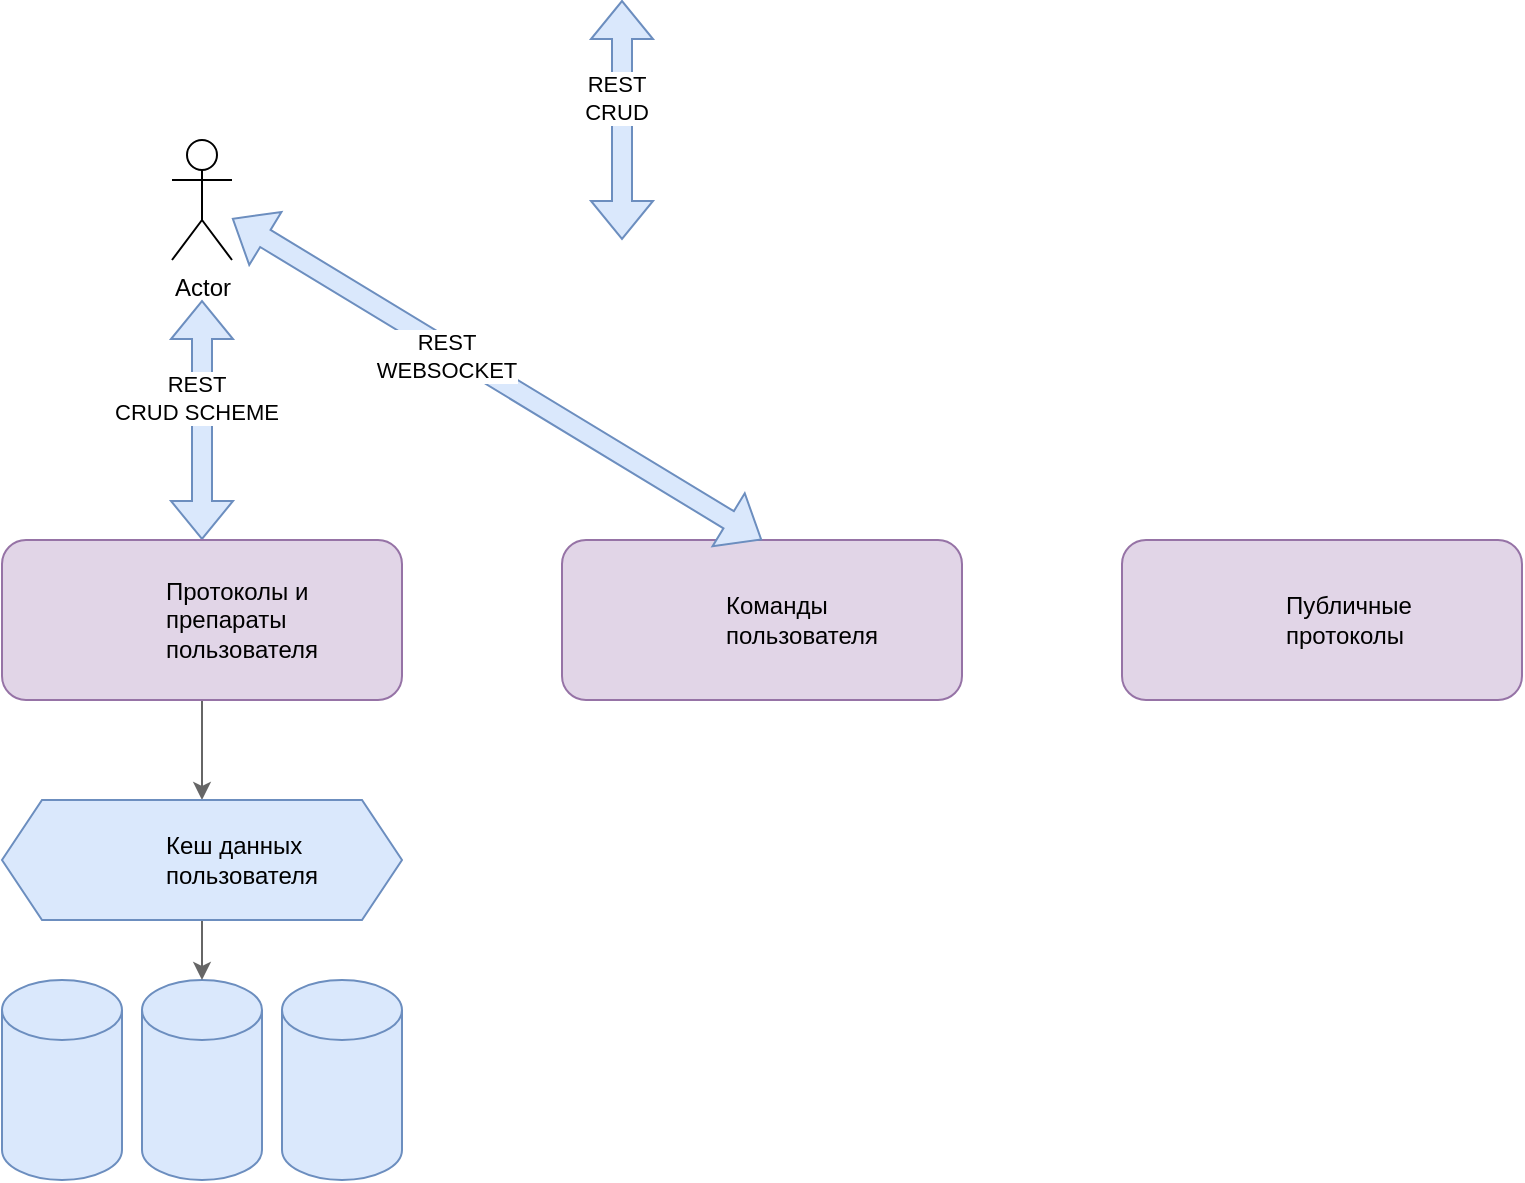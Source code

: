 <mxfile version="21.6.6" type="github">
  <diagram name="Page-1" id="q-ARzgoAae-MjoLzb_5H">
    <mxGraphModel dx="909" dy="1728" grid="1" gridSize="10" guides="1" tooltips="1" connect="1" arrows="1" fold="1" page="1" pageScale="1" pageWidth="827" pageHeight="1169" math="0" shadow="0">
      <root>
        <mxCell id="0" />
        <mxCell id="1" parent="0" />
        <mxCell id="5VuOCVOYMruQExuFPeUD-23" style="edgeStyle=orthogonalEdgeStyle;rounded=0;orthogonalLoop=1;jettySize=auto;html=1;exitX=0.5;exitY=1;exitDx=0;exitDy=0;entryX=0.5;entryY=0;entryDx=0;entryDy=0;fillColor=#f5f5f5;strokeColor=#666666;" edge="1" parent="1" source="5VuOCVOYMruQExuFPeUD-1" target="5VuOCVOYMruQExuFPeUD-16">
          <mxGeometry relative="1" as="geometry" />
        </mxCell>
        <mxCell id="5VuOCVOYMruQExuFPeUD-5" value="" style="group" vertex="1" connectable="0" parent="1">
          <mxGeometry x="200" y="420" width="60" height="100" as="geometry" />
        </mxCell>
        <mxCell id="5VuOCVOYMruQExuFPeUD-3" value="" style="shape=cylinder3;whiteSpace=wrap;html=1;boundedLbl=1;backgroundOutline=1;size=15;fillColor=#dae8fc;strokeColor=#6c8ebf;" vertex="1" parent="5VuOCVOYMruQExuFPeUD-5">
          <mxGeometry width="60" height="100" as="geometry" />
        </mxCell>
        <mxCell id="5VuOCVOYMruQExuFPeUD-4" value="" style="shape=image;verticalLabelPosition=bottom;labelBackgroundColor=default;verticalAlign=top;aspect=fixed;imageAspect=0;image=https://cdn-icons-png.flaticon.com/512/5968/5968342.png;" vertex="1" parent="5VuOCVOYMruQExuFPeUD-5">
          <mxGeometry x="7.5" y="37.5" width="45" height="45" as="geometry" />
        </mxCell>
        <mxCell id="5VuOCVOYMruQExuFPeUD-6" value="" style="group" vertex="1" connectable="0" parent="1">
          <mxGeometry x="270" y="420" width="60" height="100" as="geometry" />
        </mxCell>
        <mxCell id="5VuOCVOYMruQExuFPeUD-7" value="" style="shape=cylinder3;whiteSpace=wrap;html=1;boundedLbl=1;backgroundOutline=1;size=15;fillColor=#dae8fc;strokeColor=#6c8ebf;" vertex="1" parent="5VuOCVOYMruQExuFPeUD-6">
          <mxGeometry width="60" height="100" as="geometry" />
        </mxCell>
        <mxCell id="5VuOCVOYMruQExuFPeUD-8" value="" style="shape=image;verticalLabelPosition=bottom;labelBackgroundColor=default;verticalAlign=top;aspect=fixed;imageAspect=0;image=https://cdn-icons-png.flaticon.com/512/5968/5968342.png;" vertex="1" parent="5VuOCVOYMruQExuFPeUD-6">
          <mxGeometry x="7.5" y="37.5" width="45" height="45" as="geometry" />
        </mxCell>
        <mxCell id="5VuOCVOYMruQExuFPeUD-9" value="" style="group" vertex="1" connectable="0" parent="1">
          <mxGeometry x="340" y="420" width="60" height="100" as="geometry" />
        </mxCell>
        <mxCell id="5VuOCVOYMruQExuFPeUD-10" value="" style="shape=cylinder3;whiteSpace=wrap;html=1;boundedLbl=1;backgroundOutline=1;size=15;fillColor=#dae8fc;strokeColor=#6c8ebf;" vertex="1" parent="5VuOCVOYMruQExuFPeUD-9">
          <mxGeometry width="60" height="100" as="geometry" />
        </mxCell>
        <mxCell id="5VuOCVOYMruQExuFPeUD-11" value="" style="shape=image;verticalLabelPosition=bottom;labelBackgroundColor=default;verticalAlign=top;aspect=fixed;imageAspect=0;image=https://cdn-icons-png.flaticon.com/512/5968/5968342.png;" vertex="1" parent="5VuOCVOYMruQExuFPeUD-9">
          <mxGeometry x="7.5" y="37.5" width="45" height="45" as="geometry" />
        </mxCell>
        <mxCell id="5VuOCVOYMruQExuFPeUD-13" value="Actor" style="shape=umlActor;verticalLabelPosition=bottom;verticalAlign=top;html=1;outlineConnect=0;" vertex="1" parent="1">
          <mxGeometry x="285" width="30" height="60" as="geometry" />
        </mxCell>
        <mxCell id="5VuOCVOYMruQExuFPeUD-14" value="" style="shape=flexArrow;endArrow=classic;startArrow=classic;html=1;rounded=0;fillColor=#dae8fc;strokeColor=#6c8ebf;" edge="1" parent="1" source="5VuOCVOYMruQExuFPeUD-1">
          <mxGeometry width="100" height="100" relative="1" as="geometry">
            <mxPoint x="210" y="190" as="sourcePoint" />
            <mxPoint x="300" y="80" as="targetPoint" />
          </mxGeometry>
        </mxCell>
        <mxCell id="5VuOCVOYMruQExuFPeUD-15" value="REST&lt;br&gt;CRUD SCHEME" style="edgeLabel;html=1;align=center;verticalAlign=middle;resizable=0;points=[];" vertex="1" connectable="0" parent="5VuOCVOYMruQExuFPeUD-14">
          <mxGeometry x="0.183" y="3" relative="1" as="geometry">
            <mxPoint as="offset" />
          </mxGeometry>
        </mxCell>
        <mxCell id="5VuOCVOYMruQExuFPeUD-24" style="edgeStyle=orthogonalEdgeStyle;rounded=0;orthogonalLoop=1;jettySize=auto;html=1;exitX=0.5;exitY=1;exitDx=0;exitDy=0;entryX=0.5;entryY=0;entryDx=0;entryDy=0;entryPerimeter=0;fillColor=#f5f5f5;strokeColor=#666666;" edge="1" parent="1" source="5VuOCVOYMruQExuFPeUD-16" target="5VuOCVOYMruQExuFPeUD-7">
          <mxGeometry relative="1" as="geometry" />
        </mxCell>
        <mxCell id="5VuOCVOYMruQExuFPeUD-16" value="Кеш данных пользователя" style="shape=hexagon;perimeter=hexagonPerimeter2;whiteSpace=wrap;html=1;fixedSize=1;fillColor=#dae8fc;strokeColor=#6c8ebf;spacingLeft=80;align=left;" vertex="1" parent="1">
          <mxGeometry x="200" y="330" width="200" height="60" as="geometry" />
        </mxCell>
        <mxCell id="5VuOCVOYMruQExuFPeUD-22" value="" style="shape=image;verticalLabelPosition=bottom;labelBackgroundColor=default;verticalAlign=top;aspect=fixed;imageAspect=0;image=https://upload.wikimedia.org/wikipedia/ru/2/27/Logo-Tarantool-2023.png;" vertex="1" parent="1">
          <mxGeometry x="224" y="337" width="46" height="46" as="geometry" />
        </mxCell>
        <mxCell id="5VuOCVOYMruQExuFPeUD-25" value="Команды пользователя" style="rounded=1;whiteSpace=wrap;html=1;fillColor=#e1d5e7;strokeColor=#9673a6;align=left;spacingLeft=80;" vertex="1" parent="1">
          <mxGeometry x="480" y="200" width="200" height="80" as="geometry" />
        </mxCell>
        <mxCell id="5VuOCVOYMruQExuFPeUD-26" value="" style="shape=image;verticalLabelPosition=bottom;labelBackgroundColor=default;verticalAlign=top;aspect=fixed;imageAspect=0;image=https://upload.wikimedia.org/wikipedia/commons/thumb/e/ee/.NET_Core_Logo.svg/2048px-.NET_Core_Logo.svg.png;" vertex="1" parent="1">
          <mxGeometry x="490" y="210" width="60" height="60" as="geometry" />
        </mxCell>
        <mxCell id="5VuOCVOYMruQExuFPeUD-27" value="" style="shape=flexArrow;endArrow=classic;startArrow=classic;html=1;rounded=0;fillColor=#dae8fc;strokeColor=#6c8ebf;exitX=0.5;exitY=0;exitDx=0;exitDy=0;" edge="1" parent="1" source="5VuOCVOYMruQExuFPeUD-25" target="5VuOCVOYMruQExuFPeUD-13">
          <mxGeometry width="100" height="100" relative="1" as="geometry">
            <mxPoint x="310" y="210" as="sourcePoint" />
            <mxPoint x="310" y="90" as="targetPoint" />
          </mxGeometry>
        </mxCell>
        <mxCell id="5VuOCVOYMruQExuFPeUD-28" value="REST&lt;br&gt;WEBSOCKET" style="edgeLabel;html=1;align=center;verticalAlign=middle;resizable=0;points=[];" vertex="1" connectable="0" parent="5VuOCVOYMruQExuFPeUD-27">
          <mxGeometry x="0.183" y="3" relative="1" as="geometry">
            <mxPoint as="offset" />
          </mxGeometry>
        </mxCell>
        <mxCell id="5VuOCVOYMruQExuFPeUD-29" value="" style="shape=flexArrow;endArrow=classic;startArrow=classic;html=1;rounded=0;fillColor=#dae8fc;strokeColor=#6c8ebf;" edge="1" parent="1">
          <mxGeometry width="100" height="100" relative="1" as="geometry">
            <mxPoint x="510" y="50" as="sourcePoint" />
            <mxPoint x="510" y="-70" as="targetPoint" />
          </mxGeometry>
        </mxCell>
        <mxCell id="5VuOCVOYMruQExuFPeUD-30" value="REST&lt;br&gt;CRUD" style="edgeLabel;html=1;align=center;verticalAlign=middle;resizable=0;points=[];" vertex="1" connectable="0" parent="5VuOCVOYMruQExuFPeUD-29">
          <mxGeometry x="0.183" y="3" relative="1" as="geometry">
            <mxPoint as="offset" />
          </mxGeometry>
        </mxCell>
        <mxCell id="5VuOCVOYMruQExuFPeUD-32" value="" style="shape=image;verticalLabelPosition=bottom;labelBackgroundColor=default;verticalAlign=top;aspect=fixed;imageAspect=0;image=https://static-00.iconduck.com/assets.00/rabbitmq-icon-484x512-s9lfaapn.png;" vertex="1" parent="1">
          <mxGeometry x="490" y="320" width="52" height="55.01" as="geometry" />
        </mxCell>
        <mxCell id="5VuOCVOYMruQExuFPeUD-34" value="" style="shape=image;verticalLabelPosition=bottom;labelBackgroundColor=default;verticalAlign=top;aspect=fixed;imageAspect=0;image=https://global.discourse-cdn.com/business7/uploads/fly1/original/2X/1/1d16c61898f312d41bea3b86d7fed6db0686a118.png;" vertex="1" parent="1">
          <mxGeometry x="480" y="400" width="102" height="99.88" as="geometry" />
        </mxCell>
        <mxCell id="5VuOCVOYMruQExuFPeUD-35" value="" style="group" vertex="1" connectable="0" parent="1">
          <mxGeometry x="200" y="200" width="200" height="80" as="geometry" />
        </mxCell>
        <mxCell id="5VuOCVOYMruQExuFPeUD-1" value="Протоколы и препараты пользователя" style="rounded=1;whiteSpace=wrap;html=1;fillColor=#e1d5e7;strokeColor=#9673a6;align=left;spacingLeft=80;" vertex="1" parent="5VuOCVOYMruQExuFPeUD-35">
          <mxGeometry width="200" height="80" as="geometry" />
        </mxCell>
        <mxCell id="5VuOCVOYMruQExuFPeUD-2" value="" style="shape=image;verticalLabelPosition=bottom;labelBackgroundColor=default;verticalAlign=top;aspect=fixed;imageAspect=0;image=https://upload.wikimedia.org/wikipedia/commons/thumb/e/ee/.NET_Core_Logo.svg/2048px-.NET_Core_Logo.svg.png;" vertex="1" parent="5VuOCVOYMruQExuFPeUD-35">
          <mxGeometry x="10" y="10" width="60" height="60" as="geometry" />
        </mxCell>
        <mxCell id="5VuOCVOYMruQExuFPeUD-36" value="" style="group" vertex="1" connectable="0" parent="1">
          <mxGeometry x="760" y="200" width="200" height="80" as="geometry" />
        </mxCell>
        <mxCell id="5VuOCVOYMruQExuFPeUD-37" value="Публичные протоколы" style="rounded=1;whiteSpace=wrap;html=1;fillColor=#e1d5e7;strokeColor=#9673a6;align=left;spacingLeft=80;" vertex="1" parent="5VuOCVOYMruQExuFPeUD-36">
          <mxGeometry width="200" height="80" as="geometry" />
        </mxCell>
        <mxCell id="5VuOCVOYMruQExuFPeUD-38" value="" style="shape=image;verticalLabelPosition=bottom;labelBackgroundColor=default;verticalAlign=top;aspect=fixed;imageAspect=0;image=https://upload.wikimedia.org/wikipedia/commons/thumb/e/ee/.NET_Core_Logo.svg/2048px-.NET_Core_Logo.svg.png;" vertex="1" parent="5VuOCVOYMruQExuFPeUD-36">
          <mxGeometry x="10" y="10" width="60" height="60" as="geometry" />
        </mxCell>
        <mxCell id="5VuOCVOYMruQExuFPeUD-39" value="" style="shape=image;verticalLabelPosition=bottom;labelBackgroundColor=default;verticalAlign=top;aspect=fixed;imageAspect=0;image=https://seeklogo.com/images/C/clickhouse-logo-653663F866-seeklogo.com.png;" vertex="1" parent="1">
          <mxGeometry x="670" y="420" width="89.89" height="80" as="geometry" />
        </mxCell>
      </root>
    </mxGraphModel>
  </diagram>
</mxfile>
